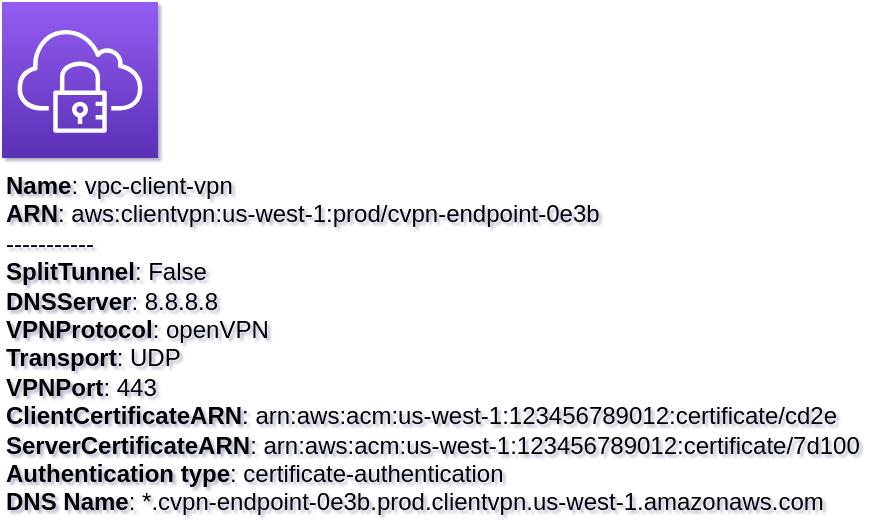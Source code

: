 <mxfile type="MultiCloud">
	<diagram id="diagram_1" name="AWS components">
		<mxGraphModel dx="1015" dy="661" grid="1" gridSize="10" guides="1" tooltips="1" connect="1" arrows="1" fold="1" page="1" pageScale="1" pageWidth="850" pageHeight="1100" math="0" shadow="1">
			<root>
				<mxCell id="0"/>
				<mxCell id="1" parent="0"/>
				<mxCell id="vertex:client_vpn:aws:clientvpn:us-west-1:prod/cvpn-endpoint-0e3b" value="&lt;b&gt;Name&lt;/b&gt;: vpc-client-vpn&lt;BR&gt;&lt;b&gt;ARN&lt;/b&gt;: aws:clientvpn:us-west-1:prod/cvpn-endpoint-0e3b&lt;BR&gt;-----------&lt;BR&gt;&lt;b&gt;SplitTunnel&lt;/b&gt;: False&lt;BR&gt;&lt;b&gt;DNSServer&lt;/b&gt;: 8.8.8.8&lt;BR&gt;&lt;b&gt;VPNProtocol&lt;/b&gt;: openVPN&lt;BR&gt;&lt;b&gt;Transport&lt;/b&gt;: UDP&lt;BR&gt;&lt;b&gt;VPNPort&lt;/b&gt;: 443&lt;BR&gt;&lt;b&gt;ClientCertificateARN&lt;/b&gt;: arn:aws:acm:us-west-1:123456789012:certificate/cd2e&lt;BR&gt;&lt;b&gt;ServerCertificateARN&lt;/b&gt;: arn:aws:acm:us-west-1:123456789012:certificate/7d100&lt;BR&gt;&lt;b&gt;Authentication type&lt;/b&gt;: certificate-authentication&lt;BR&gt;&lt;b&gt;DNS Name&lt;/b&gt;: *.cvpn-endpoint-0e3b.prod.clientvpn.us-west-1.amazonaws.com" style="sketch=0;outlineConnect=0;gradientColor=#945DF2;gradientDirection=north;fillColor=#5A30B5;strokeColor=#ffffff;dashed=0;verticalLabelPosition=bottom;verticalAlign=top;align=left;html=1;fontSize=12;fontStyle=0;aspect=fixed;shape=mxgraph.aws4.resourceIcon;resIcon=mxgraph.aws4.client_vpn;" parent="1" vertex="1">
					<mxGeometry width="78" height="78" as="geometry"/>
				</mxCell>
			</root>
		</mxGraphModel>
	</diagram>
</mxfile>